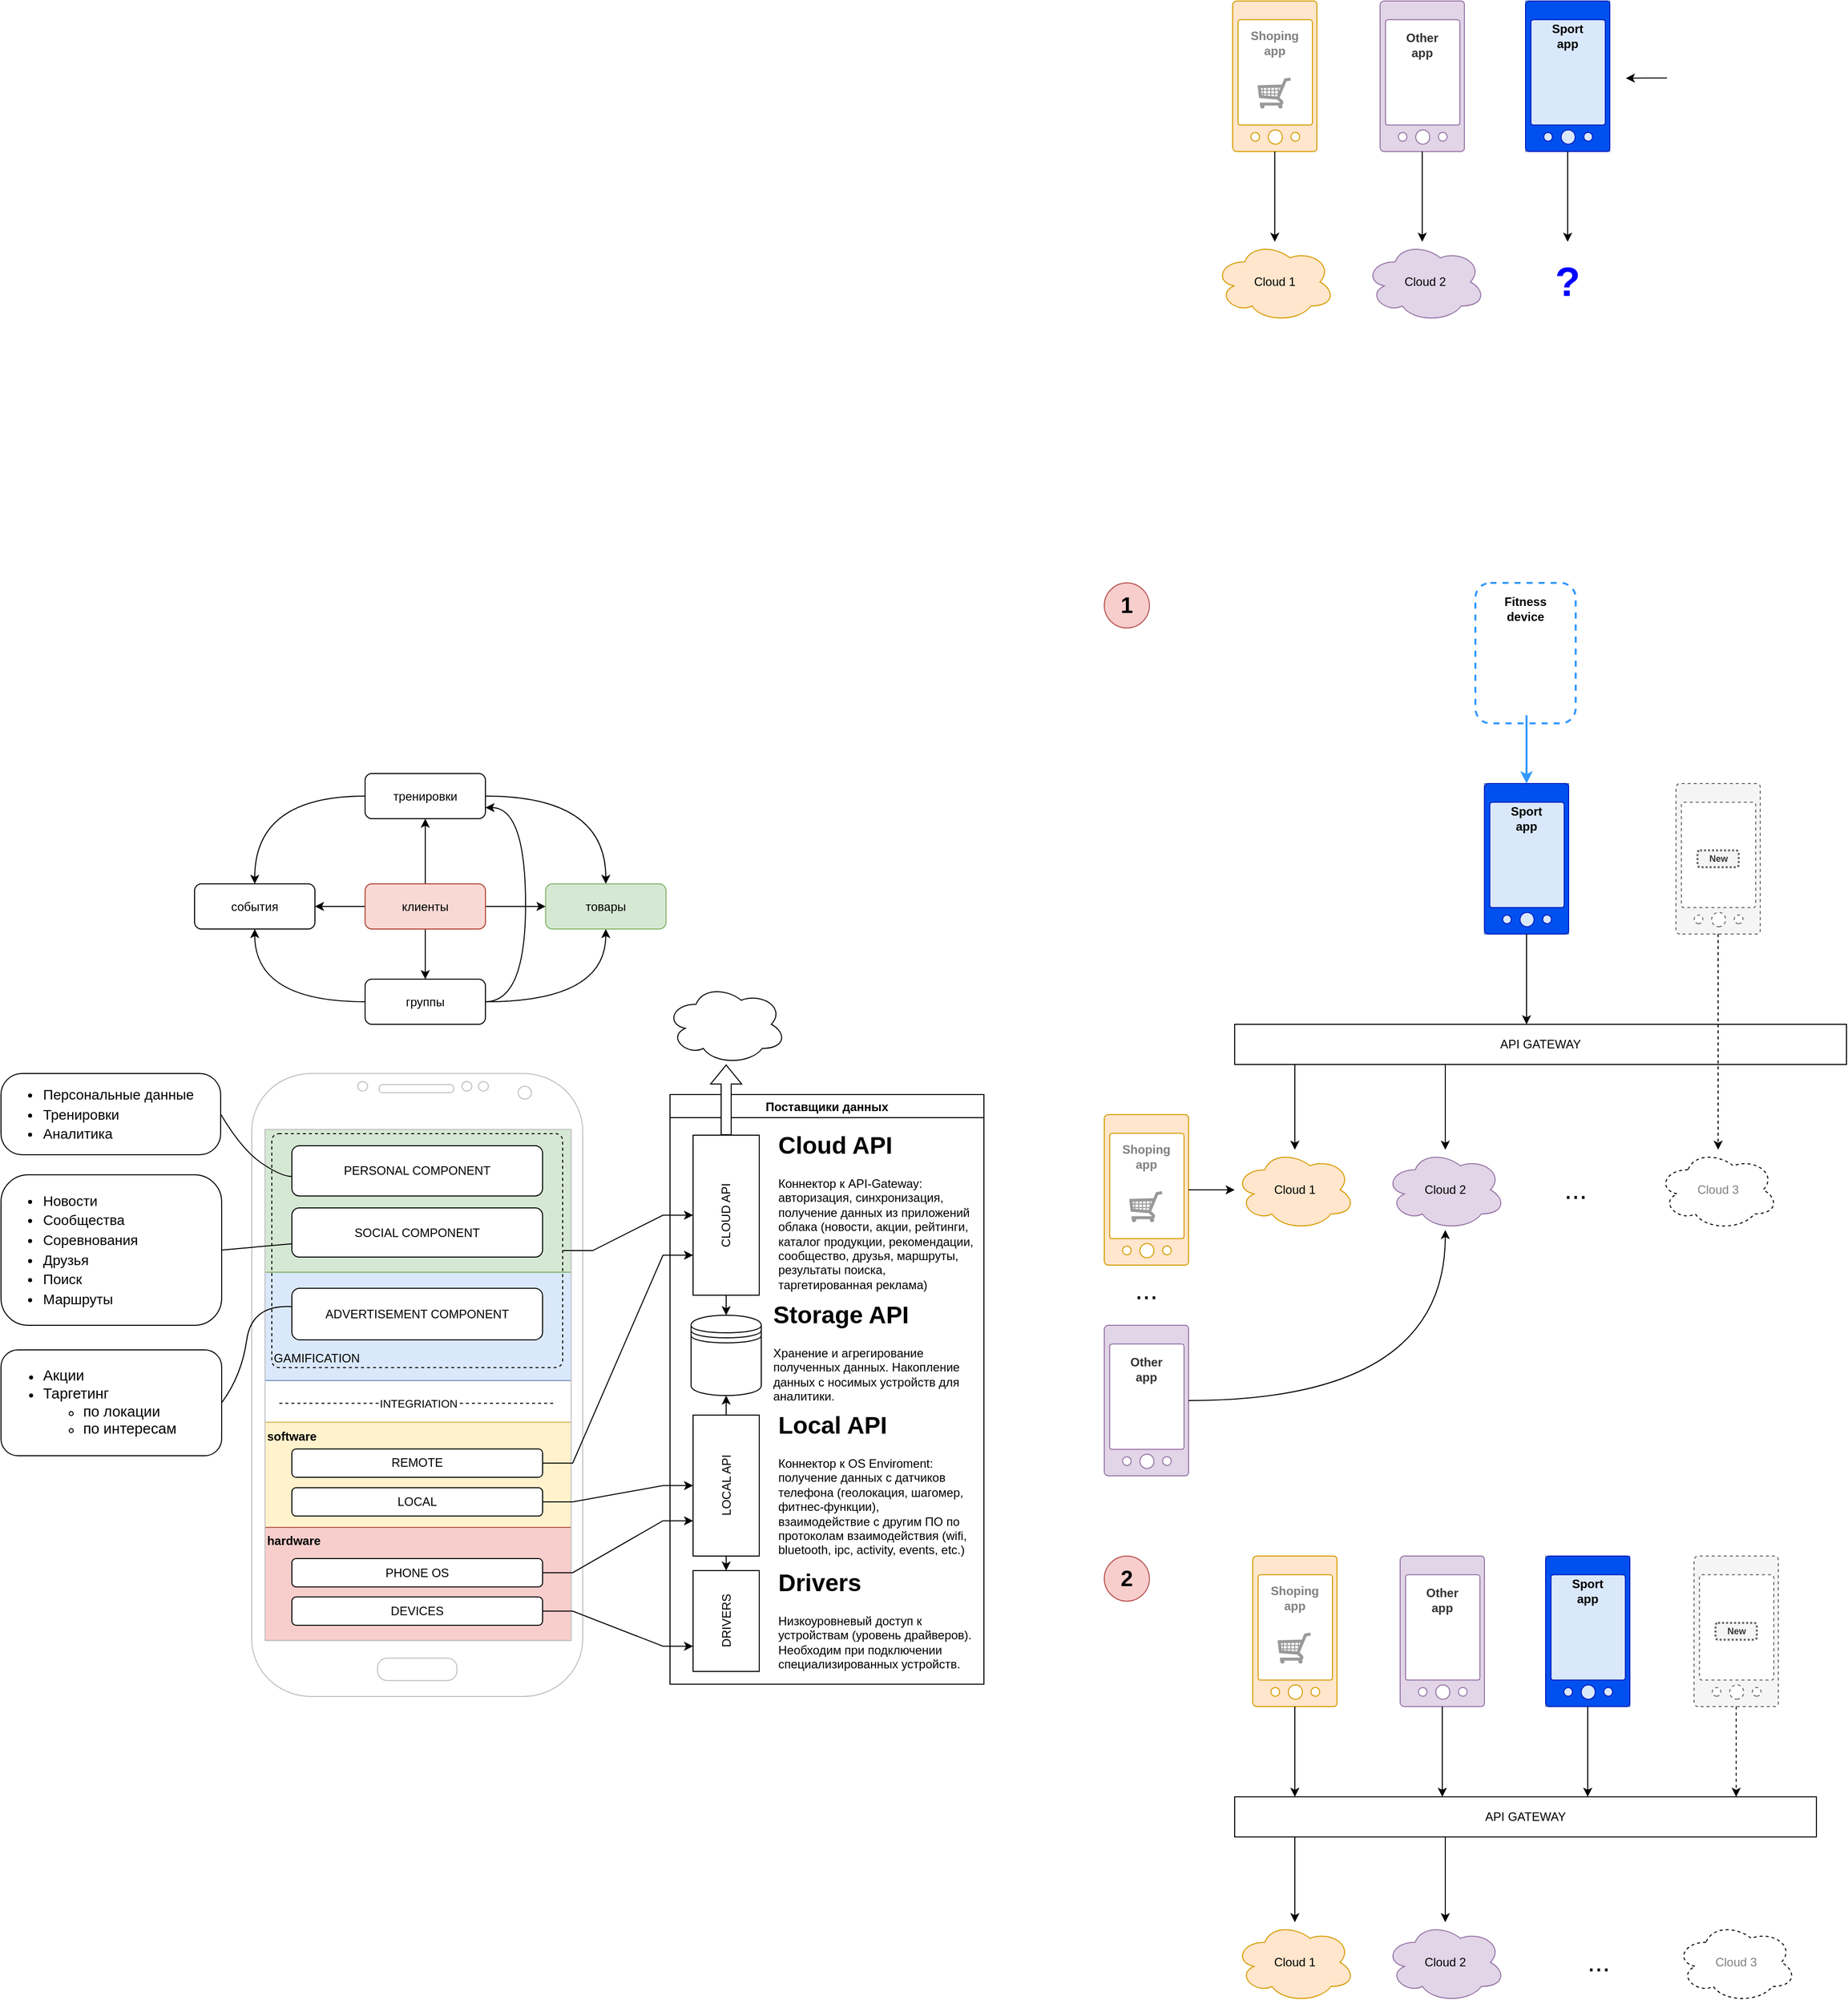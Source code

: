 <mxfile version="18.1.3" type="device"><diagram id="x0mxqthxWuZazXzrAAtT" name="Page-1"><mxGraphModel dx="2701" dy="1965" grid="1" gridSize="10" guides="1" tooltips="1" connect="1" arrows="1" fold="1" page="1" pageScale="1" pageWidth="827" pageHeight="1169" math="0" shadow="0"><root><mxCell id="0"/><mxCell id="1" parent="0"/><mxCell id="lSmuo-5siDwL1xRR0W4N-16" value="" style="group;dashed=1;" parent="1" vertex="1" connectable="0"><mxGeometry x="70" y="139" width="330" height="621" as="geometry"/></mxCell><mxCell id="lSmuo-5siDwL1xRR0W4N-1" value="APP (iOS, Android)" style="swimlane;swimlaneFillColor=#FFFFFF;" parent="lSmuo-5siDwL1xRR0W4N-16" vertex="1"><mxGeometry x="10" y="33.066" width="310" height="532.286" as="geometry"/></mxCell><mxCell id="lSmuo-5siDwL1xRR0W4N-36" value="" style="rounded=0;whiteSpace=wrap;html=1;sketch=0;fontSize=14;fillColor=#dae8fc;strokeColor=#6c8ebf;" parent="lSmuo-5siDwL1xRR0W4N-1" vertex="1"><mxGeometry y="165" width="310" height="108" as="geometry"/></mxCell><mxCell id="lSmuo-5siDwL1xRR0W4N-15" value="" style="rounded=0;whiteSpace=wrap;html=1;fillColor=#d5e8d4;strokeColor=#82b366;" parent="lSmuo-5siDwL1xRR0W4N-1" vertex="1"><mxGeometry y="16.13" width="310" height="148.87" as="geometry"/></mxCell><mxCell id="lSmuo-5siDwL1xRR0W4N-35" value="GAMIFICATION" style="rounded=1;whiteSpace=wrap;html=1;sketch=0;gradientColor=none;dashed=1;verticalAlign=bottom;align=left;arcSize=3;fillColor=none;" parent="lSmuo-5siDwL1xRR0W4N-1" vertex="1"><mxGeometry x="10" y="26.93" width="290" height="233.07" as="geometry"/></mxCell><mxCell id="lSmuo-5siDwL1xRR0W4N-6" value="&amp;nbsp;software" style="rounded=0;whiteSpace=wrap;html=1;align=left;verticalAlign=top;fontStyle=1;fillColor=#fff2cc;strokeColor=#d6b656;" parent="lSmuo-5siDwL1xRR0W4N-1" vertex="1"><mxGeometry y="314.532" width="310" height="104.844" as="geometry"/></mxCell><mxCell id="lSmuo-5siDwL1xRR0W4N-7" value="&amp;nbsp;hardware" style="rounded=0;whiteSpace=wrap;html=1;align=left;verticalAlign=top;fontStyle=1;fillColor=#f8cecc;strokeColor=#b85450;" parent="lSmuo-5siDwL1xRR0W4N-1" vertex="1"><mxGeometry y="419.377" width="310" height="112.909" as="geometry"/></mxCell><mxCell id="lSmuo-5siDwL1xRR0W4N-2" value="REMOTE" style="rounded=1;whiteSpace=wrap;html=1;" parent="lSmuo-5siDwL1xRR0W4N-1" vertex="1"><mxGeometry x="30" y="341.147" width="250" height="28.227" as="geometry"/></mxCell><mxCell id="lSmuo-5siDwL1xRR0W4N-3" value="PHONE OS" style="rounded=1;whiteSpace=wrap;html=1;" parent="lSmuo-5siDwL1xRR0W4N-1" vertex="1"><mxGeometry x="30" y="450.427" width="250" height="28.227" as="geometry"/></mxCell><mxCell id="lSmuo-5siDwL1xRR0W4N-4" value="" style="endArrow=none;dashed=1;html=1;rounded=0;" parent="lSmuo-5siDwL1xRR0W4N-1" edge="1"><mxGeometry width="50" height="50" relative="1" as="geometry"><mxPoint x="17.5" y="295.629" as="sourcePoint"/><mxPoint x="292.5" y="295.629" as="targetPoint"/></mxGeometry></mxCell><mxCell id="lSmuo-5siDwL1xRR0W4N-5" value="INTEGRIATION" style="edgeLabel;html=1;align=center;verticalAlign=middle;resizable=0;points=[];" parent="lSmuo-5siDwL1xRR0W4N-4" vertex="1" connectable="0"><mxGeometry x="-0.082" relative="1" as="geometry"><mxPoint x="12" as="offset"/></mxGeometry></mxCell><mxCell id="lSmuo-5siDwL1xRR0W4N-8" value="DEVICES" style="rounded=1;whiteSpace=wrap;html=1;" parent="lSmuo-5siDwL1xRR0W4N-1" vertex="1"><mxGeometry x="30" y="488.735" width="250" height="28.227" as="geometry"/></mxCell><mxCell id="lSmuo-5siDwL1xRR0W4N-9" value="LOCAL" style="rounded=1;whiteSpace=wrap;html=1;" parent="lSmuo-5siDwL1xRR0W4N-1" vertex="1"><mxGeometry x="30" y="379.858" width="250" height="28.227" as="geometry"/></mxCell><mxCell id="lSmuo-5siDwL1xRR0W4N-10" value="SOCIAL COMPONENT" style="rounded=1;whiteSpace=wrap;html=1;" parent="lSmuo-5siDwL1xRR0W4N-1" vertex="1"><mxGeometry x="30" y="100.93" width="250" height="49.03" as="geometry"/></mxCell><mxCell id="lSmuo-5siDwL1xRR0W4N-11" value="PERSONAL COMPONENT" style="rounded=1;whiteSpace=wrap;html=1;" parent="lSmuo-5siDwL1xRR0W4N-1" vertex="1"><mxGeometry x="30" y="38.93" width="250" height="50.07" as="geometry"/></mxCell><mxCell id="lSmuo-5siDwL1xRR0W4N-13" value="ADVERTISEMENT COMPONENT" style="rounded=1;whiteSpace=wrap;html=1;" parent="lSmuo-5siDwL1xRR0W4N-1" vertex="1"><mxGeometry x="30" y="181" width="250" height="51.39" as="geometry"/></mxCell><mxCell id="lSmuo-5siDwL1xRR0W4N-12" value="" style="verticalLabelPosition=bottom;verticalAlign=top;html=1;shadow=0;dashed=0;strokeWidth=1;shape=mxgraph.android.phone2;strokeColor=#c0c0c0;" parent="lSmuo-5siDwL1xRR0W4N-16" vertex="1"><mxGeometry width="330" height="621" as="geometry"/></mxCell><mxCell id="lSmuo-5siDwL1xRR0W4N-29" value="&lt;ul style=&quot;font-size: 14px ; line-height: 1.4&quot;&gt;&lt;li&gt;&lt;span id=&quot;docs-internal-guid-31e30533-7fff-f5cb-de8c-fa0740c2fe48&quot;&gt;&lt;span style=&quot;font-family: &amp;#34;arial&amp;#34; ; background-color: transparent ; vertical-align: baseline&quot;&gt;Новости&lt;/span&gt;&lt;/span&gt;&lt;/li&gt;&lt;li&gt;&lt;span id=&quot;docs-internal-guid-31e30533-7fff-f5cb-de8c-fa0740c2fe48&quot;&gt;&lt;span style=&quot;font-family: &amp;#34;arial&amp;#34; ; background-color: transparent ; vertical-align: baseline&quot;&gt;Сообщества&lt;/span&gt;&lt;/span&gt;&lt;/li&gt;&lt;li&gt;&lt;span id=&quot;docs-internal-guid-31e30533-7fff-f5cb-de8c-fa0740c2fe48&quot;&gt;&lt;span style=&quot;font-family: &amp;#34;arial&amp;#34; ; background-color: transparent ; vertical-align: baseline&quot;&gt;Соревнования&lt;/span&gt;&lt;/span&gt;&lt;/li&gt;&lt;li&gt;&lt;span id=&quot;docs-internal-guid-31e30533-7fff-f5cb-de8c-fa0740c2fe48&quot;&gt;&lt;span style=&quot;font-family: &amp;#34;arial&amp;#34; ; background-color: transparent ; vertical-align: baseline&quot;&gt;Друзья&lt;/span&gt;&lt;/span&gt;&lt;/li&gt;&lt;li&gt;&lt;span id=&quot;docs-internal-guid-31e30533-7fff-f5cb-de8c-fa0740c2fe48&quot;&gt;&lt;span style=&quot;font-family: &amp;#34;arial&amp;#34; ; background-color: transparent ; vertical-align: baseline&quot;&gt;Поиск&lt;/span&gt;&lt;/span&gt;&lt;/li&gt;&lt;li&gt;&lt;span id=&quot;docs-internal-guid-31e30533-7fff-f5cb-de8c-fa0740c2fe48&quot;&gt;&lt;span style=&quot;font-family: &amp;#34;arial&amp;#34; ; background-color: transparent ; vertical-align: baseline&quot;&gt;Маршруты&lt;/span&gt;&lt;/span&gt;&lt;/li&gt;&lt;/ul&gt;" style="rounded=1;whiteSpace=wrap;html=1;sketch=0;gradientColor=none;arcSize=18;align=left;" parent="1" vertex="1"><mxGeometry x="-180" y="240" width="220" height="150" as="geometry"/></mxCell><mxCell id="lSmuo-5siDwL1xRR0W4N-30" value="" style="curved=1;endArrow=none;html=1;rounded=0;endFill=0;exitX=1;exitY=0.5;exitDx=0;exitDy=0;" parent="1" source="lSmuo-5siDwL1xRR0W4N-29" target="lSmuo-5siDwL1xRR0W4N-10" edge="1"><mxGeometry width="50" height="50" relative="1" as="geometry"><mxPoint x="-60" y="230" as="sourcePoint"/><mxPoint x="-10" y="300" as="targetPoint"/><Array as="points"/></mxGeometry></mxCell><mxCell id="lSmuo-5siDwL1xRR0W4N-31" value="&lt;ul style=&quot;line-height: 1.4 ; font-size: 14px&quot;&gt;&lt;li&gt;&lt;span&gt;Персональные данные&lt;/span&gt;&lt;/li&gt;&lt;li&gt;&lt;span&gt;Тренировки&lt;/span&gt;&lt;/li&gt;&lt;li&gt;&lt;span&gt;Аналитика&lt;/span&gt;&lt;/li&gt;&lt;/ul&gt;" style="rounded=1;whiteSpace=wrap;html=1;sketch=0;gradientColor=none;arcSize=26;align=left;" parent="1" vertex="1"><mxGeometry x="-180" y="139" width="219" height="81" as="geometry"/></mxCell><mxCell id="lSmuo-5siDwL1xRR0W4N-32" value="" style="curved=1;endArrow=none;html=1;rounded=0;endFill=0;exitX=1;exitY=0.5;exitDx=0;exitDy=0;" parent="1" source="lSmuo-5siDwL1xRR0W4N-31" target="lSmuo-5siDwL1xRR0W4N-11" edge="1"><mxGeometry width="50" height="50" relative="1" as="geometry"><mxPoint x="-66" y="222.39" as="sourcePoint"/><mxPoint x="104" y="335.997" as="targetPoint"/><Array as="points"><mxPoint x="60" y="215"/><mxPoint x="100" y="242"/></Array></mxGeometry></mxCell><mxCell id="lSmuo-5siDwL1xRR0W4N-33" value="&lt;ul&gt;&lt;li&gt;&lt;span id=&quot;docs-internal-guid-063bd3e1-7fff-0b83-adce-5685bcb2d46b&quot;&gt;&lt;span style=&quot;font-size: 11pt ; font-family: &amp;#34;arial&amp;#34; ; background-color: transparent ; vertical-align: baseline&quot;&gt;Акции&lt;/span&gt;&lt;/span&gt;&lt;/li&gt;&lt;li&gt;&lt;span id=&quot;docs-internal-guid-063bd3e1-7fff-0b83-adce-5685bcb2d46b&quot;&gt;&lt;span style=&quot;font-size: 11pt ; font-family: &amp;#34;arial&amp;#34; ; background-color: transparent ; vertical-align: baseline&quot;&gt;Таргетинг&lt;/span&gt;&lt;/span&gt;&lt;/li&gt;&lt;ul&gt;&lt;li&gt;&lt;span id=&quot;docs-internal-guid-063bd3e1-7fff-0b83-adce-5685bcb2d46b&quot;&gt;&lt;span style=&quot;font-size: 11pt ; font-family: &amp;#34;arial&amp;#34; ; background-color: transparent ; vertical-align: baseline&quot;&gt;по локации&lt;/span&gt;&lt;/span&gt;&lt;/li&gt;&lt;li&gt;&lt;span id=&quot;docs-internal-guid-063bd3e1-7fff-0b83-adce-5685bcb2d46b&quot;&gt;&lt;span style=&quot;font-size: 11pt ; font-family: &amp;#34;arial&amp;#34; ; background-color: transparent ; vertical-align: baseline&quot;&gt;по интересам&lt;/span&gt;&lt;/span&gt;&lt;/li&gt;&lt;/ul&gt;&lt;/ul&gt;" style="rounded=1;whiteSpace=wrap;html=1;sketch=0;gradientColor=none;arcSize=16;align=left;" parent="1" vertex="1"><mxGeometry x="-180" y="414.5" width="220" height="105.5" as="geometry"/></mxCell><mxCell id="lSmuo-5siDwL1xRR0W4N-34" value="" style="curved=1;endArrow=none;html=1;rounded=0;endFill=0;exitX=1;exitY=0.5;exitDx=0;exitDy=0;" parent="1" source="lSmuo-5siDwL1xRR0W4N-33" target="lSmuo-5siDwL1xRR0W4N-13" edge="1"><mxGeometry width="50" height="50" relative="1" as="geometry"><mxPoint x="-60" y="310" as="sourcePoint"/><mxPoint x="110" y="405.041" as="targetPoint"/><Array as="points"><mxPoint x="60" y="440"/><mxPoint x="70" y="369"/></Array></mxGeometry></mxCell><mxCell id="jUIcdDvBGKkgfBS70jCa-18" value="Поставщики данных" style="swimlane;fontSize=12;strokeWidth=1;" parent="1" vertex="1"><mxGeometry x="487" y="160" width="313" height="587.75" as="geometry"/></mxCell><mxCell id="jUIcdDvBGKkgfBS70jCa-43" style="edgeStyle=none;rounded=0;orthogonalLoop=1;jettySize=auto;html=1;exitX=0.5;exitY=1;exitDx=0;exitDy=0;fontSize=12;" parent="jUIcdDvBGKkgfBS70jCa-18" source="jUIcdDvBGKkgfBS70jCa-19" target="jUIcdDvBGKkgfBS70jCa-49" edge="1"><mxGeometry relative="1" as="geometry"><mxPoint x="56" y="220" as="targetPoint"/></mxGeometry></mxCell><mxCell id="jUIcdDvBGKkgfBS70jCa-19" value="CLOUD API" style="rounded=0;whiteSpace=wrap;html=1;fontSize=12;strokeWidth=1;horizontal=0;" parent="jUIcdDvBGKkgfBS70jCa-18" vertex="1"><mxGeometry x="23" y="40.5" width="66" height="159.5" as="geometry"/></mxCell><mxCell id="jUIcdDvBGKkgfBS70jCa-23" value="DRIVERS" style="rounded=0;whiteSpace=wrap;html=1;fontSize=12;strokeWidth=1;horizontal=0;" parent="jUIcdDvBGKkgfBS70jCa-18" vertex="1"><mxGeometry x="23" y="474.5" width="66" height="100.5" as="geometry"/></mxCell><mxCell id="jUIcdDvBGKkgfBS70jCa-36" style="edgeStyle=orthogonalEdgeStyle;curved=1;rounded=0;orthogonalLoop=1;jettySize=auto;html=1;fontSize=12;" parent="jUIcdDvBGKkgfBS70jCa-18" source="jUIcdDvBGKkgfBS70jCa-25" target="jUIcdDvBGKkgfBS70jCa-23" edge="1"><mxGeometry relative="1" as="geometry"/></mxCell><mxCell id="jUIcdDvBGKkgfBS70jCa-42" style="rounded=0;orthogonalLoop=1;jettySize=auto;html=1;exitX=0.5;exitY=0;exitDx=0;exitDy=0;fontSize=12;" parent="jUIcdDvBGKkgfBS70jCa-18" source="jUIcdDvBGKkgfBS70jCa-25" target="jUIcdDvBGKkgfBS70jCa-49" edge="1"><mxGeometry relative="1" as="geometry"><mxPoint x="56" y="300" as="targetPoint"/></mxGeometry></mxCell><mxCell id="jUIcdDvBGKkgfBS70jCa-25" value="LOCAL API" style="rounded=0;whiteSpace=wrap;html=1;fontSize=12;strokeWidth=1;horizontal=0;" parent="jUIcdDvBGKkgfBS70jCa-18" vertex="1"><mxGeometry x="23" y="319.5" width="66" height="140.5" as="geometry"/></mxCell><mxCell id="jUIcdDvBGKkgfBS70jCa-34" value="&lt;h1&gt;Cloud API&lt;/h1&gt;&lt;p&gt;Коннектор к API-Gateway: а&lt;span&gt;вторизация, синхронизация, получение данных из приложений облака (новости, акции, рейтинги, каталог продукции, рекомендации, сообщество, друзья, маршруты, результаты поиска, таргетированная реклама)&lt;/span&gt;&lt;/p&gt;" style="text;html=1;strokeColor=none;fillColor=none;spacing=5;spacingTop=-20;whiteSpace=wrap;overflow=hidden;rounded=0;fontSize=12;" parent="jUIcdDvBGKkgfBS70jCa-18" vertex="1"><mxGeometry x="103" y="30.5" width="207" height="169.5" as="geometry"/></mxCell><mxCell id="jUIcdDvBGKkgfBS70jCa-35" value="&lt;h1&gt;Local API&lt;/h1&gt;&lt;p&gt;Коннектор к OS Enviroment: получение данных с датчиков телефона (геолокация, шагомер, фитнес-функции), взаимодействие с другим ПО по протоколам взаимодействия (wifi, bluetooth, ipc, activity, events, etc.)&lt;/p&gt;" style="text;html=1;strokeColor=none;fillColor=none;spacing=5;spacingTop=-20;whiteSpace=wrap;overflow=hidden;rounded=0;fontSize=12;" parent="jUIcdDvBGKkgfBS70jCa-18" vertex="1"><mxGeometry x="103" y="310" width="197" height="169.5" as="geometry"/></mxCell><mxCell id="jUIcdDvBGKkgfBS70jCa-37" value="&lt;h1&gt;Drivers&lt;/h1&gt;&lt;p&gt;Низкоуровневый доступ к устройствам (уровень драйверов). Необходим при подключении специализированных устройств.&lt;/p&gt;" style="text;html=1;strokeColor=none;fillColor=none;spacing=5;spacingTop=-20;whiteSpace=wrap;overflow=hidden;rounded=0;fontSize=12;" parent="jUIcdDvBGKkgfBS70jCa-18" vertex="1"><mxGeometry x="103" y="467.25" width="207" height="117.75" as="geometry"/></mxCell><mxCell id="jUIcdDvBGKkgfBS70jCa-38" value="&lt;h1&gt;Storage API&lt;/h1&gt;&lt;p&gt;Хранение и агрегирование полученных данных. Накопление данных с носимых устройств для аналитики.&lt;/p&gt;" style="text;html=1;strokeColor=none;fillColor=none;spacing=5;spacingTop=-20;whiteSpace=wrap;overflow=hidden;rounded=0;fontSize=12;" parent="jUIcdDvBGKkgfBS70jCa-18" vertex="1"><mxGeometry x="98" y="200" width="207" height="110" as="geometry"/></mxCell><mxCell id="jUIcdDvBGKkgfBS70jCa-49" value="" style="shape=datastore;whiteSpace=wrap;html=1;fontSize=12;strokeWidth=1;" parent="jUIcdDvBGKkgfBS70jCa-18" vertex="1"><mxGeometry x="21" y="220" width="70" height="80" as="geometry"/></mxCell><mxCell id="jUIcdDvBGKkgfBS70jCa-27" style="edgeStyle=entityRelationEdgeStyle;rounded=0;orthogonalLoop=1;jettySize=auto;html=1;exitX=1;exitY=0.5;exitDx=0;exitDy=0;fontSize=12;entryX=0;entryY=0.75;entryDx=0;entryDy=0;" parent="1" source="lSmuo-5siDwL1xRR0W4N-2" target="jUIcdDvBGKkgfBS70jCa-19" edge="1"><mxGeometry relative="1" as="geometry"/></mxCell><mxCell id="jUIcdDvBGKkgfBS70jCa-28" style="edgeStyle=entityRelationEdgeStyle;rounded=0;orthogonalLoop=1;jettySize=auto;html=1;exitX=1;exitY=0.5;exitDx=0;exitDy=0;entryX=0;entryY=0.5;entryDx=0;entryDy=0;fontSize=12;" parent="1" source="lSmuo-5siDwL1xRR0W4N-9" target="jUIcdDvBGKkgfBS70jCa-25" edge="1"><mxGeometry relative="1" as="geometry"/></mxCell><mxCell id="jUIcdDvBGKkgfBS70jCa-30" style="edgeStyle=entityRelationEdgeStyle;rounded=0;orthogonalLoop=1;jettySize=auto;html=1;fontSize=12;entryX=0;entryY=0.75;entryDx=0;entryDy=0;" parent="1" source="lSmuo-5siDwL1xRR0W4N-3" target="jUIcdDvBGKkgfBS70jCa-25" edge="1"><mxGeometry relative="1" as="geometry"/></mxCell><mxCell id="jUIcdDvBGKkgfBS70jCa-32" style="edgeStyle=entityRelationEdgeStyle;rounded=0;orthogonalLoop=1;jettySize=auto;html=1;exitX=1;exitY=0.5;exitDx=0;exitDy=0;fontSize=12;entryX=0;entryY=0.75;entryDx=0;entryDy=0;" parent="1" source="lSmuo-5siDwL1xRR0W4N-8" target="jUIcdDvBGKkgfBS70jCa-23" edge="1"><mxGeometry relative="1" as="geometry"/></mxCell><mxCell id="jUIcdDvBGKkgfBS70jCa-33" style="edgeStyle=entityRelationEdgeStyle;rounded=0;orthogonalLoop=1;jettySize=auto;html=1;exitX=1;exitY=0.5;exitDx=0;exitDy=0;fontSize=12;" parent="1" source="lSmuo-5siDwL1xRR0W4N-35" target="jUIcdDvBGKkgfBS70jCa-19" edge="1"><mxGeometry relative="1" as="geometry"/></mxCell><mxCell id="xlRzy61NgODYPNlc3jkb-3" style="edgeStyle=orthogonalEdgeStyle;rounded=0;orthogonalLoop=1;jettySize=auto;html=1;exitX=0.75;exitY=1;exitDx=0;exitDy=0;" parent="1" source="jUIcdDvBGKkgfBS70jCa-44" target="xlRzy61NgODYPNlc3jkb-1" edge="1"><mxGeometry relative="1" as="geometry"><Array as="points"><mxPoint x="1110" y="130"/></Array></mxGeometry></mxCell><mxCell id="Cl1KOX1Pyu9D5YPylOlK-12" style="edgeStyle=orthogonalEdgeStyle;rounded=0;orthogonalLoop=1;jettySize=auto;html=1;fontSize=9;fontColor=#FF1100;" parent="1" source="jUIcdDvBGKkgfBS70jCa-44" target="xlRzy61NgODYPNlc3jkb-2" edge="1"><mxGeometry relative="1" as="geometry"><Array as="points"><mxPoint x="1260" y="210"/><mxPoint x="1260" y="210"/></Array></mxGeometry></mxCell><mxCell id="jUIcdDvBGKkgfBS70jCa-44" value="API GATEWAY" style="rounded=0;whiteSpace=wrap;html=1;fontSize=12;strokeWidth=1;" parent="1" vertex="1"><mxGeometry x="1050" y="90" width="610" height="40" as="geometry"/></mxCell><mxCell id="jUIcdDvBGKkgfBS70jCa-51" value="" style="group" parent="1" vertex="1" connectable="0"><mxGeometry x="920" y="180" width="84" height="150" as="geometry"/></mxCell><mxCell id="jUIcdDvBGKkgfBS70jCa-47" value="" style="sketch=0;html=1;aspect=fixed;strokeColor=#d79b00;shadow=0;align=center;verticalAlign=top;fillColor=#ffe6cc;shape=mxgraph.gcp2.phone_android;fontSize=12;" parent="jUIcdDvBGKkgfBS70jCa-51" vertex="1"><mxGeometry width="84" height="150" as="geometry"/></mxCell><mxCell id="jUIcdDvBGKkgfBS70jCa-48" value="" style="verticalLabelPosition=bottom;shadow=0;dashed=0;align=center;html=1;verticalAlign=top;strokeWidth=1;shape=mxgraph.mockup.misc.shoppingCart;strokeColor=#999999;fontSize=12;fillColor=#B3B3B3;" parent="jUIcdDvBGKkgfBS70jCa-51" vertex="1"><mxGeometry x="25.5" y="77" width="33" height="30" as="geometry"/></mxCell><mxCell id="jUIcdDvBGKkgfBS70jCa-54" value="Shoping app" style="text;html=1;strokeColor=none;fillColor=none;align=center;verticalAlign=middle;whiteSpace=wrap;rounded=0;fontSize=12;fontStyle=1;fontColor=#808080;" parent="jUIcdDvBGKkgfBS70jCa-51" vertex="1"><mxGeometry x="12" y="27" width="60" height="30" as="geometry"/></mxCell><mxCell id="jUIcdDvBGKkgfBS70jCa-52" style="edgeStyle=orthogonalEdgeStyle;curved=1;rounded=0;orthogonalLoop=1;jettySize=auto;html=1;fontSize=12;" parent="1" source="jUIcdDvBGKkgfBS70jCa-47" target="xlRzy61NgODYPNlc3jkb-1" edge="1"><mxGeometry relative="1" as="geometry"/></mxCell><mxCell id="DCk6rrfuqljPi3CZcoaV-1" style="edgeStyle=orthogonalEdgeStyle;rounded=0;orthogonalLoop=1;jettySize=auto;html=1;exitX=0.5;exitY=0;exitDx=0;exitDy=0;shape=flexArrow;fillColor=default;" parent="1" source="jUIcdDvBGKkgfBS70jCa-19" target="DCk6rrfuqljPi3CZcoaV-2" edge="1"><mxGeometry relative="1" as="geometry"><mxPoint x="543" y="90" as="targetPoint"/></mxGeometry></mxCell><mxCell id="DCk6rrfuqljPi3CZcoaV-2" value="" style="ellipse;shape=cloud;whiteSpace=wrap;html=1;" parent="1" vertex="1"><mxGeometry x="483" y="50" width="120" height="80" as="geometry"/></mxCell><mxCell id="DCk6rrfuqljPi3CZcoaV-3" value="" style="group;fontStyle=4;fillColor=#dae8fc;strokeColor=#6c8ebf;" parent="1" vertex="1" connectable="0"><mxGeometry x="1299" y="-150" width="84" height="150" as="geometry"/></mxCell><mxCell id="DCk6rrfuqljPi3CZcoaV-4" value="" style="sketch=0;html=1;aspect=fixed;shadow=0;align=center;verticalAlign=top;shape=mxgraph.gcp2.phone_android;fontSize=12;fillColor=#0050ef;strokeColor=#001DBC;fontColor=#ffffff;" parent="DCk6rrfuqljPi3CZcoaV-3" vertex="1"><mxGeometry width="84" height="150" as="geometry"/></mxCell><mxCell id="DCk6rrfuqljPi3CZcoaV-6" value="" style="shape=image;html=1;verticalAlign=top;verticalLabelPosition=bottom;labelBackgroundColor=#ffffff;imageAspect=0;aspect=fixed;image=https://cdn0.iconfinder.com/data/icons/font-awesome-solid-vol-3/512/running-128.png;imageBorder=none;imageBackground=none;" parent="DCk6rrfuqljPi3CZcoaV-3" vertex="1"><mxGeometry x="23" y="70" width="38" height="38" as="geometry"/></mxCell><mxCell id="DCk6rrfuqljPi3CZcoaV-7" value="Sport&lt;br&gt;app" style="text;html=1;strokeColor=none;fillColor=none;align=center;verticalAlign=middle;whiteSpace=wrap;rounded=0;fontSize=12;fontStyle=1" parent="DCk6rrfuqljPi3CZcoaV-3" vertex="1"><mxGeometry x="12" y="20" width="60" height="30" as="geometry"/></mxCell><mxCell id="DCk6rrfuqljPi3CZcoaV-8" style="edgeStyle=orthogonalEdgeStyle;rounded=0;orthogonalLoop=1;jettySize=auto;html=1;fontColor=#808080;fillColor=default;curved=1;" parent="1" source="DCk6rrfuqljPi3CZcoaV-4" target="jUIcdDvBGKkgfBS70jCa-44" edge="1"><mxGeometry relative="1" as="geometry"><Array as="points"><mxPoint x="1341" y="50"/><mxPoint x="1341" y="50"/></Array></mxGeometry></mxCell><mxCell id="sRJYMBYxeOJ5E-cKdHQi-2" style="edgeStyle=orthogonalEdgeStyle;rounded=0;orthogonalLoop=1;jettySize=auto;html=1;fontColor=none;exitX=0.5;exitY=1;exitDx=0;exitDy=0;strokeWidth=2;strokeColor=#3399FF;" parent="1" source="sRJYMBYxeOJ5E-cKdHQi-1" target="DCk6rrfuqljPi3CZcoaV-4" edge="1"><mxGeometry relative="1" as="geometry"><mxPoint x="1419" y="-190" as="sourcePoint"/></mxGeometry></mxCell><mxCell id="sRJYMBYxeOJ5E-cKdHQi-4" value="" style="group;strokeColor=#3399FF;dashed=1;rounded=1;glass=0;sketch=0;perimeterSpacing=6;strokeWidth=2;" parent="1" vertex="1" connectable="0"><mxGeometry x="1290" y="-350" width="100" height="140" as="geometry"/></mxCell><mxCell id="sRJYMBYxeOJ5E-cKdHQi-1" value="&#10;&#10;&lt;span style=&quot;color: rgb(0, 0, 0); font-family: helvetica; font-size: 12px; font-style: normal; font-weight: 400; letter-spacing: normal; text-align: center; text-indent: 0px; text-transform: none; word-spacing: 0px; background-color: rgb(255, 255, 255); display: inline; float: none;&quot;&gt;Fitness device&lt;/span&gt;&#10;&#10;" style="shape=image;html=1;verticalAlign=top;verticalLabelPosition=bottom;labelBackgroundColor=#ffffff;imageAspect=0;aspect=fixed;image=https://cdn1.iconfinder.com/data/icons/dompicon-glyph-fitness-diet/256/fitband-sport-watch-fitness-diet-128.png;imageBackground=none;imageBorder=none;fontColor=none;noLabel=1;" parent="sRJYMBYxeOJ5E-cKdHQi-4" vertex="1"><mxGeometry x="10" y="50" width="82" height="82" as="geometry"/></mxCell><mxCell id="sRJYMBYxeOJ5E-cKdHQi-3" value="Fitness&lt;br&gt;device" style="text;html=1;strokeColor=none;fillColor=none;align=center;verticalAlign=middle;whiteSpace=wrap;rounded=0;fontSize=12;fontStyle=1" parent="sRJYMBYxeOJ5E-cKdHQi-4" vertex="1"><mxGeometry x="20" y="11" width="60" height="30" as="geometry"/></mxCell><mxCell id="sRJYMBYxeOJ5E-cKdHQi-5" value="" style="group" parent="1" vertex="1" connectable="0"><mxGeometry x="920" y="390" width="84" height="150" as="geometry"/></mxCell><mxCell id="sRJYMBYxeOJ5E-cKdHQi-6" value="" style="sketch=0;html=1;aspect=fixed;strokeColor=#9673a6;shadow=0;align=center;verticalAlign=top;fillColor=#e1d5e7;shape=mxgraph.gcp2.phone_android;fontSize=12;" parent="sRJYMBYxeOJ5E-cKdHQi-5" vertex="1"><mxGeometry width="84" height="150" as="geometry"/></mxCell><mxCell id="sRJYMBYxeOJ5E-cKdHQi-7" value="" style="shape=image;html=1;verticalAlign=top;verticalLabelPosition=bottom;labelBackgroundColor=#ffffff;imageAspect=0;aspect=fixed;image=https://cdn1.iconfinder.com/data/icons/heroicons-ui/24/cube-128.png;shadow=0;dashed=0;fontFamily=Helvetica;fontSize=12;fontColor=default;align=center;strokeColor=#999999;strokeWidth=1;fillColor=#B3B3B3;imageBackground=none;imageBorder=none;" parent="sRJYMBYxeOJ5E-cKdHQi-5" vertex="1"><mxGeometry x="25.5" y="74" width="33" height="30" as="geometry"/></mxCell><mxCell id="sRJYMBYxeOJ5E-cKdHQi-8" value="Other&lt;br&gt;app" style="text;html=1;strokeColor=none;fillColor=none;align=center;verticalAlign=middle;whiteSpace=wrap;rounded=0;fontSize=12;fontStyle=1;fontColor=#333333;" parent="sRJYMBYxeOJ5E-cKdHQi-5" vertex="1"><mxGeometry x="12" y="29" width="60" height="30" as="geometry"/></mxCell><mxCell id="sRJYMBYxeOJ5E-cKdHQi-9" style="edgeStyle=orthogonalEdgeStyle;rounded=0;orthogonalLoop=1;jettySize=auto;html=1;fontColor=none;strokeColor=#000000;strokeWidth=1;curved=1;" parent="1" source="sRJYMBYxeOJ5E-cKdHQi-6" target="xlRzy61NgODYPNlc3jkb-2" edge="1"><mxGeometry relative="1" as="geometry"/></mxCell><mxCell id="xlRzy61NgODYPNlc3jkb-1" value="Cloud 1" style="ellipse;shape=cloud;whiteSpace=wrap;html=1;fillColor=#ffe6cc;strokeColor=#d79b00;" parent="1" vertex="1"><mxGeometry x="1050" y="215" width="120" height="80" as="geometry"/></mxCell><mxCell id="xlRzy61NgODYPNlc3jkb-2" value="Cloud 2" style="ellipse;shape=cloud;whiteSpace=wrap;html=1;fillColor=#e1d5e7;strokeColor=#9673a6;" parent="1" vertex="1"><mxGeometry x="1200" y="215" width="120" height="80" as="geometry"/></mxCell><mxCell id="Cl1KOX1Pyu9D5YPylOlK-2" value="..." style="text;html=1;strokeColor=none;fillColor=none;align=center;verticalAlign=middle;whiteSpace=wrap;rounded=0;fontSize=27;" parent="1" vertex="1"><mxGeometry x="932" y="340" width="60" height="30" as="geometry"/></mxCell><mxCell id="Cl1KOX1Pyu9D5YPylOlK-9" style="edgeStyle=orthogonalEdgeStyle;rounded=0;orthogonalLoop=1;jettySize=auto;html=1;fontSize=9;fontColor=#FF1100;dashed=1;" parent="1" source="Cl1KOX1Pyu9D5YPylOlK-4" target="Cl1KOX1Pyu9D5YPylOlK-13" edge="1"><mxGeometry relative="1" as="geometry"><mxPoint x="1380" y="-20" as="sourcePoint"/><Array as="points"/></mxGeometry></mxCell><mxCell id="Cl1KOX1Pyu9D5YPylOlK-11" value="" style="group" parent="1" vertex="1" connectable="0"><mxGeometry x="1490" y="-150" width="84" height="150" as="geometry"/></mxCell><mxCell id="Cl1KOX1Pyu9D5YPylOlK-7" value="New" style="dashed=1;html=1;rounded=1;fillColor=#f5f5f5;strokeColor=#666666;fontSize=9;align=center;fontStyle=1;strokeWidth=2;dashPattern=1 1;fontColor=#333333;" parent="Cl1KOX1Pyu9D5YPylOlK-11" vertex="1"><mxGeometry x="21.437" y="66.667" width="41.135" height="16.667" as="geometry"/></mxCell><mxCell id="Cl1KOX1Pyu9D5YPylOlK-4" value="" style="sketch=0;html=1;aspect=fixed;strokeColor=#666666;shadow=0;align=center;verticalAlign=top;fillColor=#f5f5f5;shape=mxgraph.gcp2.phone_android;fontSize=12;dashed=1;fontColor=#333333;" parent="1" vertex="1"><mxGeometry x="1490" y="-150" width="84" height="150" as="geometry"/></mxCell><mxCell id="Cl1KOX1Pyu9D5YPylOlK-13" value="&lt;font color=&quot;#808080&quot;&gt;Cloud 3&lt;/font&gt;" style="ellipse;shape=cloud;whiteSpace=wrap;html=1;dashed=1;fontSize=12;fontColor=#000000;" parent="1" vertex="1"><mxGeometry x="1472" y="215" width="120" height="80" as="geometry"/></mxCell><mxCell id="Cl1KOX1Pyu9D5YPylOlK-14" value="..." style="text;html=1;strokeColor=none;fillColor=none;align=center;verticalAlign=middle;whiteSpace=wrap;rounded=0;fontSize=27;" parent="1" vertex="1"><mxGeometry x="1360" y="240" width="60" height="30" as="geometry"/></mxCell><mxCell id="Cl1KOX1Pyu9D5YPylOlK-16" style="edgeStyle=orthogonalEdgeStyle;rounded=0;orthogonalLoop=1;jettySize=auto;html=1;exitX=0.75;exitY=1;exitDx=0;exitDy=0;" parent="1" source="Cl1KOX1Pyu9D5YPylOlK-18" target="Cl1KOX1Pyu9D5YPylOlK-34" edge="1"><mxGeometry relative="1" as="geometry"><Array as="points"><mxPoint x="1110" y="900"/></Array></mxGeometry></mxCell><mxCell id="Cl1KOX1Pyu9D5YPylOlK-45" style="edgeStyle=orthogonalEdgeStyle;rounded=0;orthogonalLoop=1;jettySize=auto;html=1;fontSize=12;fontColor=#808080;" parent="1" source="Cl1KOX1Pyu9D5YPylOlK-18" target="Cl1KOX1Pyu9D5YPylOlK-35" edge="1"><mxGeometry relative="1" as="geometry"><Array as="points"><mxPoint x="1260" y="920"/><mxPoint x="1260" y="920"/></Array></mxGeometry></mxCell><mxCell id="Cl1KOX1Pyu9D5YPylOlK-18" value="API GATEWAY" style="rounded=0;whiteSpace=wrap;html=1;fontSize=12;strokeWidth=1;" parent="1" vertex="1"><mxGeometry x="1050" y="860" width="580" height="40" as="geometry"/></mxCell><mxCell id="Cl1KOX1Pyu9D5YPylOlK-19" value="" style="group" parent="1" vertex="1" connectable="0"><mxGeometry x="1068" y="620" width="84" height="150" as="geometry"/></mxCell><mxCell id="Cl1KOX1Pyu9D5YPylOlK-20" value="" style="sketch=0;html=1;aspect=fixed;strokeColor=#d79b00;shadow=0;align=center;verticalAlign=top;fillColor=#ffe6cc;shape=mxgraph.gcp2.phone_android;fontSize=12;" parent="Cl1KOX1Pyu9D5YPylOlK-19" vertex="1"><mxGeometry width="84" height="150" as="geometry"/></mxCell><mxCell id="Cl1KOX1Pyu9D5YPylOlK-21" value="" style="verticalLabelPosition=bottom;shadow=0;dashed=0;align=center;html=1;verticalAlign=top;strokeWidth=1;shape=mxgraph.mockup.misc.shoppingCart;strokeColor=#999999;fontSize=12;fillColor=#B3B3B3;" parent="Cl1KOX1Pyu9D5YPylOlK-19" vertex="1"><mxGeometry x="25.5" y="77" width="33" height="30" as="geometry"/></mxCell><mxCell id="Cl1KOX1Pyu9D5YPylOlK-22" value="Shoping app" style="text;html=1;strokeColor=none;fillColor=none;align=center;verticalAlign=middle;whiteSpace=wrap;rounded=0;fontSize=12;fontStyle=1;fontColor=#808080;" parent="Cl1KOX1Pyu9D5YPylOlK-19" vertex="1"><mxGeometry x="12" y="27" width="60" height="30" as="geometry"/></mxCell><mxCell id="Cl1KOX1Pyu9D5YPylOlK-23" style="edgeStyle=orthogonalEdgeStyle;curved=1;rounded=0;orthogonalLoop=1;jettySize=auto;html=1;fontSize=12;" parent="1" source="Cl1KOX1Pyu9D5YPylOlK-20" target="Cl1KOX1Pyu9D5YPylOlK-18" edge="1"><mxGeometry relative="1" as="geometry"><Array as="points"><mxPoint x="1110" y="860"/><mxPoint x="1110" y="860"/></Array></mxGeometry></mxCell><mxCell id="Cl1KOX1Pyu9D5YPylOlK-24" value="" style="group;fontStyle=4;fillColor=#dae8fc;strokeColor=#6c8ebf;" parent="1" vertex="1" connectable="0"><mxGeometry x="1360" y="620" width="84" height="150" as="geometry"/></mxCell><mxCell id="Cl1KOX1Pyu9D5YPylOlK-25" value="" style="sketch=0;html=1;aspect=fixed;shadow=0;align=center;verticalAlign=top;shape=mxgraph.gcp2.phone_android;fontSize=12;fillColor=#0050ef;strokeColor=#001DBC;fontColor=#ffffff;" parent="Cl1KOX1Pyu9D5YPylOlK-24" vertex="1"><mxGeometry width="84" height="150" as="geometry"/></mxCell><mxCell id="Cl1KOX1Pyu9D5YPylOlK-26" value="" style="shape=image;html=1;verticalAlign=top;verticalLabelPosition=bottom;labelBackgroundColor=#ffffff;imageAspect=0;aspect=fixed;image=https://cdn0.iconfinder.com/data/icons/font-awesome-solid-vol-3/512/running-128.png;imageBorder=none;imageBackground=none;" parent="Cl1KOX1Pyu9D5YPylOlK-24" vertex="1"><mxGeometry x="23" y="70" width="38" height="38" as="geometry"/></mxCell><mxCell id="Cl1KOX1Pyu9D5YPylOlK-27" value="Sport&lt;br&gt;app" style="text;html=1;strokeColor=none;fillColor=none;align=center;verticalAlign=middle;whiteSpace=wrap;rounded=0;fontSize=12;fontStyle=1" parent="Cl1KOX1Pyu9D5YPylOlK-24" vertex="1"><mxGeometry x="12" y="20" width="60" height="30" as="geometry"/></mxCell><mxCell id="Cl1KOX1Pyu9D5YPylOlK-28" style="edgeStyle=orthogonalEdgeStyle;rounded=0;orthogonalLoop=1;jettySize=auto;html=1;fontColor=#808080;fillColor=default;curved=1;" parent="1" source="Cl1KOX1Pyu9D5YPylOlK-25" target="Cl1KOX1Pyu9D5YPylOlK-18" edge="1"><mxGeometry relative="1" as="geometry"><Array as="points"><mxPoint x="1402" y="810"/><mxPoint x="1402" y="810"/></Array></mxGeometry></mxCell><mxCell id="Cl1KOX1Pyu9D5YPylOlK-29" value="" style="group" parent="1" vertex="1" connectable="0"><mxGeometry x="1215" y="620" width="84" height="150" as="geometry"/></mxCell><mxCell id="Cl1KOX1Pyu9D5YPylOlK-30" value="" style="sketch=0;html=1;aspect=fixed;strokeColor=#9673a6;shadow=0;align=center;verticalAlign=top;fillColor=#e1d5e7;shape=mxgraph.gcp2.phone_android;fontSize=12;" parent="Cl1KOX1Pyu9D5YPylOlK-29" vertex="1"><mxGeometry width="84" height="150" as="geometry"/></mxCell><mxCell id="Cl1KOX1Pyu9D5YPylOlK-31" value="" style="shape=image;html=1;verticalAlign=top;verticalLabelPosition=bottom;labelBackgroundColor=#ffffff;imageAspect=0;aspect=fixed;image=https://cdn1.iconfinder.com/data/icons/heroicons-ui/24/cube-128.png;shadow=0;dashed=0;fontFamily=Helvetica;fontSize=12;fontColor=default;align=center;strokeColor=#999999;strokeWidth=1;fillColor=#B3B3B3;imageBackground=none;imageBorder=none;" parent="Cl1KOX1Pyu9D5YPylOlK-29" vertex="1"><mxGeometry x="25.5" y="74" width="33" height="30" as="geometry"/></mxCell><mxCell id="Cl1KOX1Pyu9D5YPylOlK-32" value="Other&lt;br&gt;app" style="text;html=1;strokeColor=none;fillColor=none;align=center;verticalAlign=middle;whiteSpace=wrap;rounded=0;fontSize=12;fontStyle=1;fontColor=#333333;" parent="Cl1KOX1Pyu9D5YPylOlK-29" vertex="1"><mxGeometry x="12" y="29" width="60" height="30" as="geometry"/></mxCell><mxCell id="Cl1KOX1Pyu9D5YPylOlK-33" style="edgeStyle=orthogonalEdgeStyle;rounded=0;orthogonalLoop=1;jettySize=auto;html=1;fontColor=none;strokeColor=#000000;strokeWidth=1;curved=1;" parent="1" source="Cl1KOX1Pyu9D5YPylOlK-30" target="Cl1KOX1Pyu9D5YPylOlK-18" edge="1"><mxGeometry relative="1" as="geometry"><Array as="points"><mxPoint x="1257" y="810"/><mxPoint x="1257" y="810"/></Array></mxGeometry></mxCell><mxCell id="Cl1KOX1Pyu9D5YPylOlK-34" value="Cloud 1" style="ellipse;shape=cloud;whiteSpace=wrap;html=1;fillColor=#ffe6cc;strokeColor=#d79b00;" parent="1" vertex="1"><mxGeometry x="1050" y="985" width="120" height="80" as="geometry"/></mxCell><mxCell id="Cl1KOX1Pyu9D5YPylOlK-35" value="Cloud 2" style="ellipse;shape=cloud;whiteSpace=wrap;html=1;fillColor=#e1d5e7;strokeColor=#9673a6;" parent="1" vertex="1"><mxGeometry x="1200" y="985" width="120" height="80" as="geometry"/></mxCell><mxCell id="Cl1KOX1Pyu9D5YPylOlK-37" style="edgeStyle=orthogonalEdgeStyle;rounded=0;orthogonalLoop=1;jettySize=auto;html=1;fontSize=9;fontColor=#FF1100;dashed=1;" parent="1" source="Cl1KOX1Pyu9D5YPylOlK-40" target="Cl1KOX1Pyu9D5YPylOlK-18" edge="1"><mxGeometry relative="1" as="geometry"><mxPoint x="1380" y="750" as="sourcePoint"/><Array as="points"><mxPoint x="1550" y="820"/><mxPoint x="1550" y="820"/></Array></mxGeometry></mxCell><mxCell id="Cl1KOX1Pyu9D5YPylOlK-38" value="" style="group" parent="1" vertex="1" connectable="0"><mxGeometry x="1508" y="620" width="84" height="150" as="geometry"/></mxCell><mxCell id="Cl1KOX1Pyu9D5YPylOlK-39" value="New" style="dashed=1;html=1;rounded=1;fillColor=#f5f5f5;strokeColor=#666666;fontSize=9;align=center;fontStyle=1;strokeWidth=2;dashPattern=1 1;fontColor=#333333;" parent="Cl1KOX1Pyu9D5YPylOlK-38" vertex="1"><mxGeometry x="21.437" y="66.667" width="41.135" height="16.667" as="geometry"/></mxCell><mxCell id="Cl1KOX1Pyu9D5YPylOlK-40" value="" style="sketch=0;html=1;aspect=fixed;strokeColor=#666666;shadow=0;align=center;verticalAlign=top;fillColor=#f5f5f5;shape=mxgraph.gcp2.phone_android;fontSize=12;dashed=1;fontColor=#333333;" parent="1" vertex="1"><mxGeometry x="1508" y="620" width="84" height="150" as="geometry"/></mxCell><mxCell id="Cl1KOX1Pyu9D5YPylOlK-41" value="&lt;font color=&quot;#808080&quot;&gt;Cloud 3&lt;/font&gt;" style="ellipse;shape=cloud;whiteSpace=wrap;html=1;dashed=1;fontSize=12;fontColor=#000000;" parent="1" vertex="1"><mxGeometry x="1490" y="985" width="120" height="80" as="geometry"/></mxCell><mxCell id="Cl1KOX1Pyu9D5YPylOlK-42" value="..." style="text;html=1;strokeColor=none;fillColor=none;align=center;verticalAlign=middle;whiteSpace=wrap;rounded=0;fontSize=27;" parent="1" vertex="1"><mxGeometry x="1383" y="1010" width="60" height="30" as="geometry"/></mxCell><mxCell id="Cl1KOX1Pyu9D5YPylOlK-46" value="1" style="ellipse;whiteSpace=wrap;html=1;aspect=fixed;fontSize=22;fillColor=#f8cecc;strokeColor=#b85450;fontStyle=1" parent="1" vertex="1"><mxGeometry x="920" y="-350" width="45" height="45" as="geometry"/></mxCell><mxCell id="Cl1KOX1Pyu9D5YPylOlK-47" value="2" style="ellipse;whiteSpace=wrap;html=1;aspect=fixed;fontSize=22;fillColor=#f8cecc;strokeColor=#b85450;fontStyle=1" parent="1" vertex="1"><mxGeometry x="920" y="620" width="45" height="45" as="geometry"/></mxCell><mxCell id="Cl1KOX1Pyu9D5YPylOlK-49" value="" style="group" parent="1" vertex="1" connectable="0"><mxGeometry x="1048" y="-930" width="84" height="150" as="geometry"/></mxCell><mxCell id="Cl1KOX1Pyu9D5YPylOlK-50" value="" style="sketch=0;html=1;aspect=fixed;strokeColor=#d79b00;shadow=0;align=center;verticalAlign=top;fillColor=#ffe6cc;shape=mxgraph.gcp2.phone_android;fontSize=12;" parent="Cl1KOX1Pyu9D5YPylOlK-49" vertex="1"><mxGeometry width="84" height="150" as="geometry"/></mxCell><mxCell id="Cl1KOX1Pyu9D5YPylOlK-51" value="" style="verticalLabelPosition=bottom;shadow=0;dashed=0;align=center;html=1;verticalAlign=top;strokeWidth=1;shape=mxgraph.mockup.misc.shoppingCart;strokeColor=#999999;fontSize=12;fillColor=#B3B3B3;" parent="Cl1KOX1Pyu9D5YPylOlK-49" vertex="1"><mxGeometry x="25.5" y="77" width="33" height="30" as="geometry"/></mxCell><mxCell id="Cl1KOX1Pyu9D5YPylOlK-52" value="Shoping app" style="text;html=1;strokeColor=none;fillColor=none;align=center;verticalAlign=middle;whiteSpace=wrap;rounded=0;fontSize=12;fontStyle=1;fontColor=#808080;" parent="Cl1KOX1Pyu9D5YPylOlK-49" vertex="1"><mxGeometry x="12" y="27" width="60" height="30" as="geometry"/></mxCell><mxCell id="Cl1KOX1Pyu9D5YPylOlK-53" style="edgeStyle=orthogonalEdgeStyle;curved=1;rounded=0;orthogonalLoop=1;jettySize=auto;html=1;fontSize=12;" parent="1" source="Cl1KOX1Pyu9D5YPylOlK-50" edge="1"><mxGeometry relative="1" as="geometry"><mxPoint x="1090" y="-690" as="targetPoint"/><Array as="points"><mxPoint x="1090" y="-690"/><mxPoint x="1090" y="-690"/></Array></mxGeometry></mxCell><mxCell id="Cl1KOX1Pyu9D5YPylOlK-54" value="" style="group" parent="1" vertex="1" connectable="0"><mxGeometry x="1195" y="-930" width="84" height="150" as="geometry"/></mxCell><mxCell id="Cl1KOX1Pyu9D5YPylOlK-55" value="" style="sketch=0;html=1;aspect=fixed;strokeColor=#9673a6;shadow=0;align=center;verticalAlign=top;fillColor=#e1d5e7;shape=mxgraph.gcp2.phone_android;fontSize=12;" parent="Cl1KOX1Pyu9D5YPylOlK-54" vertex="1"><mxGeometry width="84" height="150" as="geometry"/></mxCell><mxCell id="Cl1KOX1Pyu9D5YPylOlK-56" value="" style="shape=image;html=1;verticalAlign=top;verticalLabelPosition=bottom;labelBackgroundColor=#ffffff;imageAspect=0;aspect=fixed;image=https://cdn1.iconfinder.com/data/icons/heroicons-ui/24/cube-128.png;shadow=0;dashed=0;fontFamily=Helvetica;fontSize=12;fontColor=default;align=center;strokeColor=#999999;strokeWidth=1;fillColor=#B3B3B3;imageBackground=none;imageBorder=none;" parent="Cl1KOX1Pyu9D5YPylOlK-54" vertex="1"><mxGeometry x="25.5" y="74" width="33" height="30" as="geometry"/></mxCell><mxCell id="Cl1KOX1Pyu9D5YPylOlK-57" value="Other&lt;br&gt;app" style="text;html=1;strokeColor=none;fillColor=none;align=center;verticalAlign=middle;whiteSpace=wrap;rounded=0;fontSize=12;fontStyle=1;fontColor=#333333;" parent="Cl1KOX1Pyu9D5YPylOlK-54" vertex="1"><mxGeometry x="12" y="29" width="60" height="30" as="geometry"/></mxCell><mxCell id="Cl1KOX1Pyu9D5YPylOlK-58" style="edgeStyle=orthogonalEdgeStyle;rounded=0;orthogonalLoop=1;jettySize=auto;html=1;fontColor=none;strokeColor=#000000;strokeWidth=1;curved=1;" parent="1" source="Cl1KOX1Pyu9D5YPylOlK-55" edge="1"><mxGeometry relative="1" as="geometry"><mxPoint x="1237" y="-690" as="targetPoint"/><Array as="points"><mxPoint x="1237" y="-740"/><mxPoint x="1237" y="-740"/></Array></mxGeometry></mxCell><mxCell id="Cl1KOX1Pyu9D5YPylOlK-59" value="Cloud 1" style="ellipse;shape=cloud;whiteSpace=wrap;html=1;fillColor=#ffe6cc;strokeColor=#d79b00;" parent="1" vertex="1"><mxGeometry x="1030" y="-690" width="120" height="80" as="geometry"/></mxCell><mxCell id="Cl1KOX1Pyu9D5YPylOlK-60" value="Cloud 2" style="ellipse;shape=cloud;whiteSpace=wrap;html=1;fillColor=#e1d5e7;strokeColor=#9673a6;" parent="1" vertex="1"><mxGeometry x="1180" y="-690" width="120" height="80" as="geometry"/></mxCell><mxCell id="Cl1KOX1Pyu9D5YPylOlK-61" value="" style="group;fontStyle=4;fillColor=#dae8fc;strokeColor=#6c8ebf;" parent="1" vertex="1" connectable="0"><mxGeometry x="1340" y="-930" width="84" height="150" as="geometry"/></mxCell><mxCell id="Cl1KOX1Pyu9D5YPylOlK-62" value="" style="sketch=0;html=1;aspect=fixed;shadow=0;align=center;verticalAlign=top;shape=mxgraph.gcp2.phone_android;fontSize=12;fillColor=#0050ef;strokeColor=#001DBC;fontColor=#ffffff;" parent="Cl1KOX1Pyu9D5YPylOlK-61" vertex="1"><mxGeometry width="84" height="150" as="geometry"/></mxCell><mxCell id="Cl1KOX1Pyu9D5YPylOlK-63" value="" style="shape=image;html=1;verticalAlign=top;verticalLabelPosition=bottom;labelBackgroundColor=#ffffff;imageAspect=0;aspect=fixed;image=https://cdn0.iconfinder.com/data/icons/font-awesome-solid-vol-3/512/running-128.png;imageBorder=none;imageBackground=none;" parent="Cl1KOX1Pyu9D5YPylOlK-61" vertex="1"><mxGeometry x="23" y="70" width="38" height="38" as="geometry"/></mxCell><mxCell id="Cl1KOX1Pyu9D5YPylOlK-64" value="Sport&lt;br&gt;app" style="text;html=1;strokeColor=none;fillColor=none;align=center;verticalAlign=middle;whiteSpace=wrap;rounded=0;fontSize=12;fontStyle=1" parent="Cl1KOX1Pyu9D5YPylOlK-61" vertex="1"><mxGeometry x="12" y="20" width="60" height="30" as="geometry"/></mxCell><mxCell id="Cl1KOX1Pyu9D5YPylOlK-65" style="edgeStyle=orthogonalEdgeStyle;rounded=0;orthogonalLoop=1;jettySize=auto;html=1;fontColor=#808080;fillColor=default;curved=1;" parent="1" source="Cl1KOX1Pyu9D5YPylOlK-62" edge="1"><mxGeometry relative="1" as="geometry"><mxPoint x="1382" y="-690" as="targetPoint"/><Array as="points"><mxPoint x="1382" y="-730"/><mxPoint x="1382" y="-730"/></Array></mxGeometry></mxCell><mxCell id="Cl1KOX1Pyu9D5YPylOlK-66" value="?" style="text;html=1;strokeColor=none;fillColor=none;align=center;verticalAlign=middle;whiteSpace=wrap;rounded=0;fontSize=41;fontColor=#0000FF;fontStyle=1" parent="1" vertex="1"><mxGeometry x="1352" y="-665" width="60" height="30" as="geometry"/></mxCell><mxCell id="9R_nlpknuPj5_k8aujOW-2" value="" style="edgeStyle=orthogonalEdgeStyle;rounded=0;orthogonalLoop=1;jettySize=auto;html=1;exitX=0.013;exitY=0.522;exitDx=0;exitDy=0;exitPerimeter=0;" parent="1" source="9R_nlpknuPj5_k8aujOW-1" edge="1"><mxGeometry relative="1" as="geometry"><mxPoint x="1440" y="-853" as="targetPoint"/></mxGeometry></mxCell><mxCell id="9R_nlpknuPj5_k8aujOW-1" value="&#10;&#10;&lt;span style=&quot;color: rgb(0, 0, 0); font-family: helvetica; font-size: 12px; font-style: normal; font-weight: 400; letter-spacing: normal; text-align: center; text-indent: 0px; text-transform: none; word-spacing: 0px; background-color: rgb(255, 255, 255); display: inline; float: none;&quot;&gt;Fitness device&lt;/span&gt;&#10;&#10;" style="shape=image;html=1;verticalAlign=top;verticalLabelPosition=bottom;labelBackgroundColor=#ffffff;imageAspect=0;aspect=fixed;image=https://cdn1.iconfinder.com/data/icons/dompicon-glyph-fitness-diet/256/fitband-sport-watch-fitness-diet-128.png;imageBackground=none;imageBorder=none;fontColor=none;noLabel=1;" parent="1" vertex="1"><mxGeometry x="1480" y="-896" width="82" height="82" as="geometry"/></mxCell><mxCell id="MeJ7cuQ8A1yfI5VuOqz6-1" style="edgeStyle=orthogonalEdgeStyle;rounded=0;orthogonalLoop=1;jettySize=auto;html=1;entryX=0.5;entryY=1;entryDx=0;entryDy=0;curved=1;" edge="1" parent="1" source="MeJ7cuQ8A1yfI5VuOqz6-4" target="MeJ7cuQ8A1yfI5VuOqz6-14"><mxGeometry relative="1" as="geometry"/></mxCell><mxCell id="MeJ7cuQ8A1yfI5VuOqz6-2" style="edgeStyle=orthogonalEdgeStyle;rounded=0;orthogonalLoop=1;jettySize=auto;html=1;curved=1;" edge="1" parent="1" source="MeJ7cuQ8A1yfI5VuOqz6-4" target="MeJ7cuQ8A1yfI5VuOqz6-5"><mxGeometry relative="1" as="geometry"/></mxCell><mxCell id="MeJ7cuQ8A1yfI5VuOqz6-3" style="edgeStyle=orthogonalEdgeStyle;rounded=0;orthogonalLoop=1;jettySize=auto;html=1;curved=1;entryX=1;entryY=0.75;entryDx=0;entryDy=0;" edge="1" parent="1" source="MeJ7cuQ8A1yfI5VuOqz6-4" target="MeJ7cuQ8A1yfI5VuOqz6-13"><mxGeometry relative="1" as="geometry"><Array as="points"><mxPoint x="343" y="67"/><mxPoint x="343" y="-126"/><mxPoint x="303" y="-126"/></Array></mxGeometry></mxCell><mxCell id="MeJ7cuQ8A1yfI5VuOqz6-4" value="группы" style="rounded=1;whiteSpace=wrap;html=1;" vertex="1" parent="1"><mxGeometry x="183" y="45" width="120" height="45" as="geometry"/></mxCell><mxCell id="MeJ7cuQ8A1yfI5VuOqz6-5" value="события" style="rounded=1;whiteSpace=wrap;html=1;" vertex="1" parent="1"><mxGeometry x="13" y="-50" width="120" height="45" as="geometry"/></mxCell><mxCell id="MeJ7cuQ8A1yfI5VuOqz6-6" style="edgeStyle=orthogonalEdgeStyle;curved=1;rounded=0;orthogonalLoop=1;jettySize=auto;html=1;" edge="1" parent="1" source="MeJ7cuQ8A1yfI5VuOqz6-10" target="MeJ7cuQ8A1yfI5VuOqz6-14"><mxGeometry relative="1" as="geometry"/></mxCell><mxCell id="MeJ7cuQ8A1yfI5VuOqz6-7" style="edgeStyle=orthogonalEdgeStyle;curved=1;rounded=0;orthogonalLoop=1;jettySize=auto;html=1;" edge="1" parent="1" source="MeJ7cuQ8A1yfI5VuOqz6-10" target="MeJ7cuQ8A1yfI5VuOqz6-5"><mxGeometry relative="1" as="geometry"/></mxCell><mxCell id="MeJ7cuQ8A1yfI5VuOqz6-8" style="edgeStyle=orthogonalEdgeStyle;curved=1;rounded=0;orthogonalLoop=1;jettySize=auto;html=1;" edge="1" parent="1" source="MeJ7cuQ8A1yfI5VuOqz6-10" target="MeJ7cuQ8A1yfI5VuOqz6-13"><mxGeometry relative="1" as="geometry"/></mxCell><mxCell id="MeJ7cuQ8A1yfI5VuOqz6-9" style="edgeStyle=orthogonalEdgeStyle;curved=1;rounded=0;orthogonalLoop=1;jettySize=auto;html=1;" edge="1" parent="1" source="MeJ7cuQ8A1yfI5VuOqz6-10" target="MeJ7cuQ8A1yfI5VuOqz6-4"><mxGeometry relative="1" as="geometry"/></mxCell><mxCell id="MeJ7cuQ8A1yfI5VuOqz6-10" value="клиенты" style="rounded=1;whiteSpace=wrap;html=1;fillColor=#fad9d5;strokeColor=#ae4132;" vertex="1" parent="1"><mxGeometry x="183" y="-50" width="120" height="45" as="geometry"/></mxCell><mxCell id="MeJ7cuQ8A1yfI5VuOqz6-11" style="edgeStyle=orthogonalEdgeStyle;rounded=0;orthogonalLoop=1;jettySize=auto;html=1;curved=1;" edge="1" parent="1" source="MeJ7cuQ8A1yfI5VuOqz6-13" target="MeJ7cuQ8A1yfI5VuOqz6-14"><mxGeometry relative="1" as="geometry"/></mxCell><mxCell id="MeJ7cuQ8A1yfI5VuOqz6-12" style="edgeStyle=orthogonalEdgeStyle;curved=1;rounded=0;orthogonalLoop=1;jettySize=auto;html=1;" edge="1" parent="1" source="MeJ7cuQ8A1yfI5VuOqz6-13" target="MeJ7cuQ8A1yfI5VuOqz6-5"><mxGeometry relative="1" as="geometry"/></mxCell><mxCell id="MeJ7cuQ8A1yfI5VuOqz6-13" value="тренировки" style="rounded=1;whiteSpace=wrap;html=1;" vertex="1" parent="1"><mxGeometry x="183" y="-160" width="120" height="45" as="geometry"/></mxCell><mxCell id="MeJ7cuQ8A1yfI5VuOqz6-14" value="товары" style="rounded=1;whiteSpace=wrap;html=1;fillColor=#d5e8d4;strokeColor=#82b366;" vertex="1" parent="1"><mxGeometry x="363" y="-50" width="120" height="45" as="geometry"/></mxCell></root></mxGraphModel></diagram></mxfile>